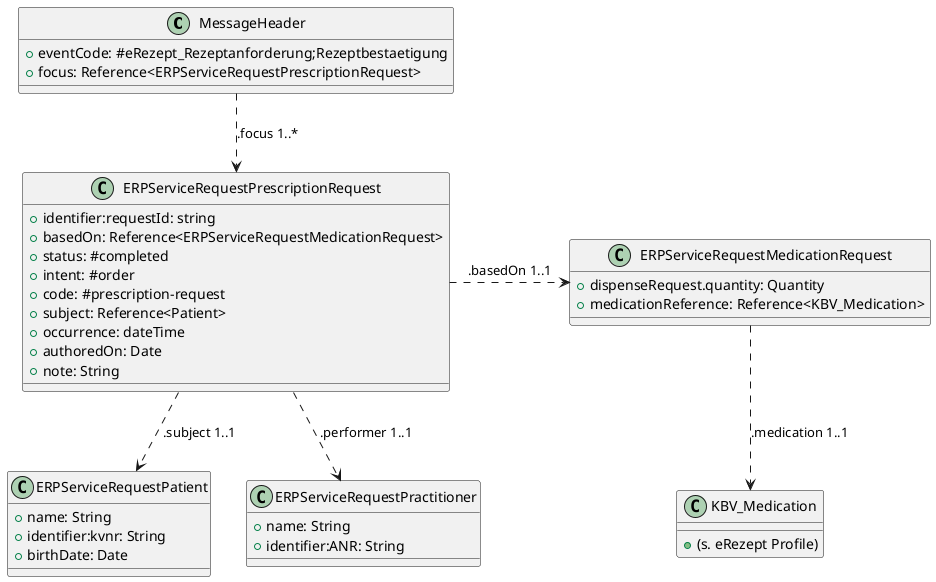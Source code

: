 @startuml "PrescriptionRequest_Confirmation_Class"
!define RECTANGLE class

RECTANGLE "MessageHeader" as MH {
    +eventCode: #eRezept_Rezeptanforderung;Rezeptbestaetigung
    +focus: Reference<ERPServiceRequestPrescriptionRequest>
}


RECTANGLE "ERPServiceRequestPrescriptionRequest" as SR {
    +identifier:requestId: string
    +basedOn: Reference<ERPServiceRequestMedicationRequest>
    +status: #completed
    +intent: #order
    +code: #prescription-request
    +subject: Reference<Patient>
    +occurrence: dateTime
    +authoredOn: Date
    +note: String
}

RECTANGLE "ERPServiceRequestMedicationRequest" as MR {
    +dispenseRequest.quantity: Quantity
    +medicationReference: Reference<KBV_Medication>
}

RECTANGLE "KBV_Medication" as MED {
    +(s. eRezept Profile)
}

RECTANGLE "ERPServiceRequestPatient" as P {
    +name: String
    +identifier:kvnr: String
    +birthDate: Date
}

RECTANGLE "ERPServiceRequestPractitioner" as PR {
    +name: String
    +identifier:ANR: String
}

MH .down.> SR : .focus 1..*
SR .down.> P : .subject 1..1
SR .right.> MR : .basedOn 1..1
MR .down.> MED : .medication 1..1
SR .down.> PR : .performer 1..1
@enduml